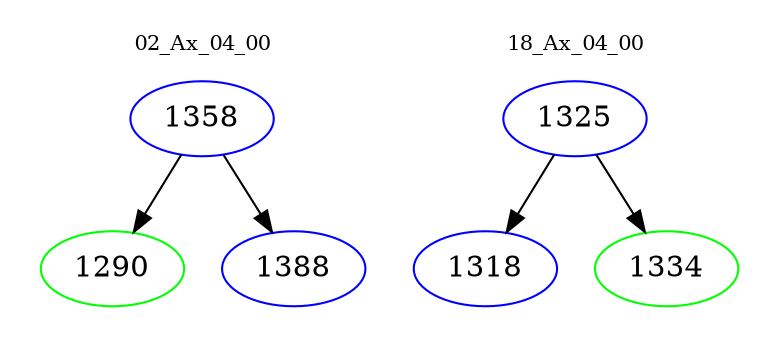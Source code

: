 digraph{
subgraph cluster_0 {
color = white
label = "02_Ax_04_00";
fontsize=10;
T0_1358 [label="1358", color="blue"]
T0_1358 -> T0_1290 [color="black"]
T0_1290 [label="1290", color="green"]
T0_1358 -> T0_1388 [color="black"]
T0_1388 [label="1388", color="blue"]
}
subgraph cluster_1 {
color = white
label = "18_Ax_04_00";
fontsize=10;
T1_1325 [label="1325", color="blue"]
T1_1325 -> T1_1318 [color="black"]
T1_1318 [label="1318", color="blue"]
T1_1325 -> T1_1334 [color="black"]
T1_1334 [label="1334", color="green"]
}
}
